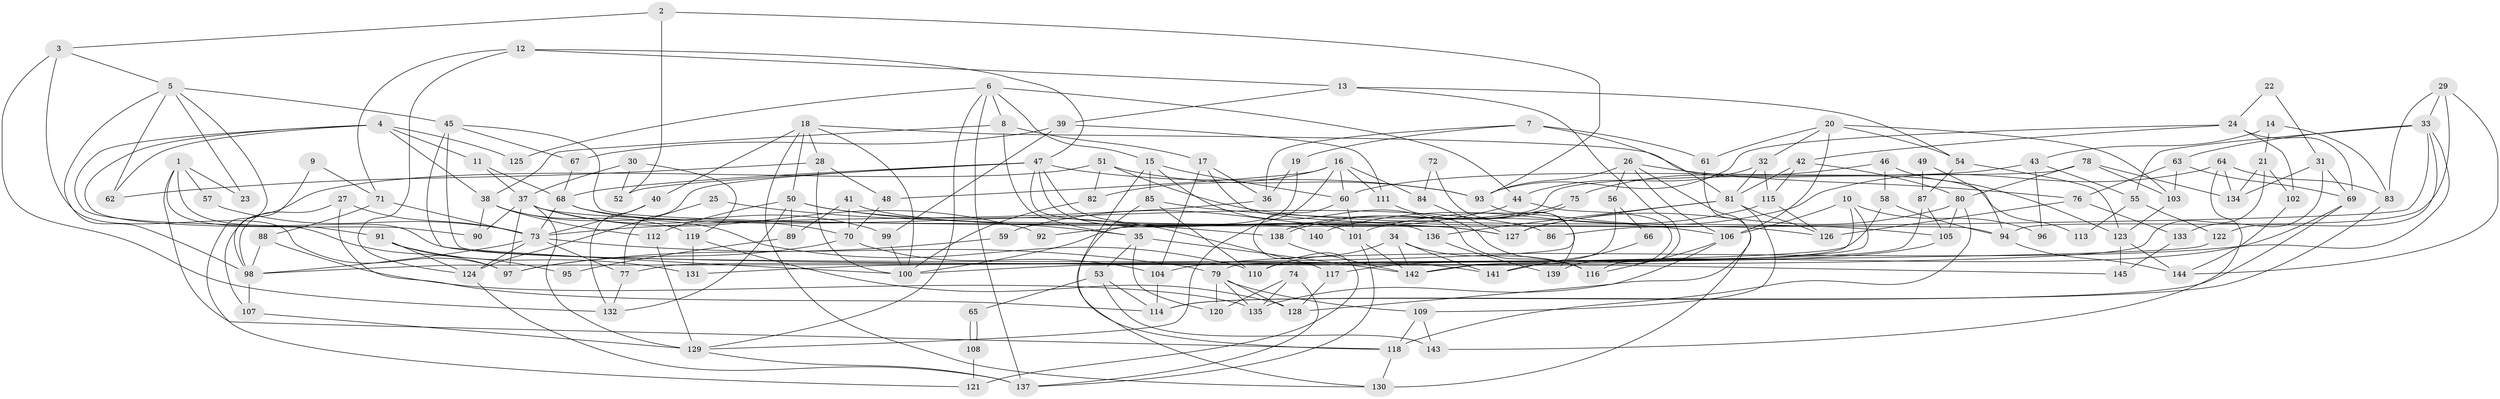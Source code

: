 // Generated by graph-tools (version 1.1) at 2025/51/03/09/25 04:51:06]
// undirected, 145 vertices, 290 edges
graph export_dot {
graph [start="1"]
  node [color=gray90,style=filled];
  1;
  2;
  3;
  4;
  5;
  6;
  7;
  8;
  9;
  10;
  11;
  12;
  13;
  14;
  15;
  16;
  17;
  18;
  19;
  20;
  21;
  22;
  23;
  24;
  25;
  26;
  27;
  28;
  29;
  30;
  31;
  32;
  33;
  34;
  35;
  36;
  37;
  38;
  39;
  40;
  41;
  42;
  43;
  44;
  45;
  46;
  47;
  48;
  49;
  50;
  51;
  52;
  53;
  54;
  55;
  56;
  57;
  58;
  59;
  60;
  61;
  62;
  63;
  64;
  65;
  66;
  67;
  68;
  69;
  70;
  71;
  72;
  73;
  74;
  75;
  76;
  77;
  78;
  79;
  80;
  81;
  82;
  83;
  84;
  85;
  86;
  87;
  88;
  89;
  90;
  91;
  92;
  93;
  94;
  95;
  96;
  97;
  98;
  99;
  100;
  101;
  102;
  103;
  104;
  105;
  106;
  107;
  108;
  109;
  110;
  111;
  112;
  113;
  114;
  115;
  116;
  117;
  118;
  119;
  120;
  121;
  122;
  123;
  124;
  125;
  126;
  127;
  128;
  129;
  130;
  131;
  132;
  133;
  134;
  135;
  136;
  137;
  138;
  139;
  140;
  141;
  142;
  143;
  144;
  145;
  1 -- 118;
  1 -- 141;
  1 -- 23;
  1 -- 57;
  1 -- 91;
  2 -- 93;
  2 -- 52;
  2 -- 3;
  3 -- 5;
  3 -- 97;
  3 -- 132;
  4 -- 90;
  4 -- 97;
  4 -- 11;
  4 -- 38;
  4 -- 62;
  4 -- 125;
  5 -- 98;
  5 -- 45;
  5 -- 23;
  5 -- 62;
  5 -- 121;
  6 -- 129;
  6 -- 15;
  6 -- 8;
  6 -- 44;
  6 -- 125;
  6 -- 137;
  7 -- 81;
  7 -- 36;
  7 -- 19;
  7 -- 61;
  8 -- 35;
  8 -- 17;
  8 -- 38;
  9 -- 71;
  9 -- 98;
  10 -- 142;
  10 -- 106;
  10 -- 79;
  10 -- 96;
  11 -- 68;
  11 -- 37;
  12 -- 124;
  12 -- 47;
  12 -- 13;
  12 -- 71;
  13 -- 116;
  13 -- 39;
  13 -- 54;
  14 -- 21;
  14 -- 83;
  14 -- 43;
  15 -- 118;
  15 -- 116;
  15 -- 60;
  15 -- 85;
  16 -- 129;
  16 -- 60;
  16 -- 48;
  16 -- 82;
  16 -- 84;
  16 -- 111;
  17 -- 104;
  17 -- 36;
  17 -- 126;
  18 -- 100;
  18 -- 28;
  18 -- 40;
  18 -- 50;
  18 -- 113;
  18 -- 130;
  19 -- 100;
  19 -- 36;
  20 -- 103;
  20 -- 32;
  20 -- 54;
  20 -- 61;
  20 -- 106;
  21 -- 134;
  21 -- 77;
  21 -- 102;
  22 -- 24;
  22 -- 31;
  24 -- 93;
  24 -- 42;
  24 -- 69;
  24 -- 102;
  25 -- 35;
  25 -- 124;
  26 -- 130;
  26 -- 106;
  26 -- 56;
  26 -- 76;
  26 -- 93;
  27 -- 98;
  27 -- 73;
  27 -- 114;
  28 -- 62;
  28 -- 100;
  28 -- 48;
  29 -- 83;
  29 -- 144;
  29 -- 33;
  29 -- 94;
  30 -- 119;
  30 -- 37;
  30 -- 52;
  31 -- 133;
  31 -- 69;
  31 -- 134;
  32 -- 81;
  32 -- 115;
  32 -- 44;
  33 -- 122;
  33 -- 55;
  33 -- 63;
  33 -- 86;
  33 -- 104;
  34 -- 142;
  34 -- 110;
  34 -- 116;
  34 -- 141;
  35 -- 120;
  35 -- 142;
  35 -- 53;
  36 -- 73;
  37 -- 97;
  37 -- 70;
  37 -- 90;
  37 -- 92;
  37 -- 127;
  37 -- 129;
  38 -- 90;
  38 -- 110;
  38 -- 112;
  38 -- 119;
  39 -- 99;
  39 -- 67;
  39 -- 111;
  40 -- 73;
  40 -- 132;
  41 -- 127;
  41 -- 70;
  41 -- 89;
  42 -- 81;
  42 -- 80;
  42 -- 115;
  43 -- 60;
  43 -- 55;
  43 -- 96;
  44 -- 59;
  44 -- 139;
  45 -- 94;
  45 -- 67;
  45 -- 100;
  45 -- 145;
  46 -- 123;
  46 -- 58;
  46 -- 75;
  47 -- 77;
  47 -- 93;
  47 -- 52;
  47 -- 68;
  47 -- 101;
  47 -- 136;
  47 -- 140;
  48 -- 70;
  49 -- 94;
  49 -- 87;
  50 -- 132;
  50 -- 89;
  50 -- 112;
  50 -- 117;
  50 -- 138;
  51 -- 107;
  51 -- 105;
  51 -- 82;
  51 -- 93;
  53 -- 114;
  53 -- 65;
  53 -- 143;
  54 -- 87;
  54 -- 123;
  55 -- 113;
  55 -- 122;
  56 -- 142;
  56 -- 66;
  57 -- 73;
  58 -- 100;
  58 -- 94;
  59 -- 97;
  60 -- 101;
  60 -- 121;
  61 -- 135;
  63 -- 69;
  63 -- 76;
  63 -- 103;
  64 -- 101;
  64 -- 143;
  64 -- 83;
  64 -- 134;
  65 -- 108;
  65 -- 108;
  66 -- 141;
  67 -- 68;
  68 -- 73;
  68 -- 86;
  68 -- 99;
  69 -- 114;
  69 -- 141;
  70 -- 97;
  70 -- 104;
  71 -- 73;
  71 -- 88;
  72 -- 84;
  72 -- 139;
  73 -- 98;
  73 -- 77;
  73 -- 79;
  73 -- 124;
  74 -- 137;
  74 -- 135;
  74 -- 120;
  75 -- 138;
  75 -- 138;
  76 -- 126;
  76 -- 133;
  77 -- 132;
  78 -- 80;
  78 -- 134;
  78 -- 92;
  78 -- 103;
  79 -- 109;
  79 -- 120;
  79 -- 128;
  79 -- 135;
  80 -- 105;
  80 -- 118;
  80 -- 127;
  81 -- 126;
  81 -- 127;
  81 -- 109;
  81 -- 136;
  82 -- 100;
  83 -- 114;
  84 -- 127;
  85 -- 106;
  85 -- 110;
  85 -- 130;
  87 -- 110;
  87 -- 105;
  88 -- 135;
  88 -- 98;
  89 -- 95;
  91 -- 124;
  91 -- 95;
  91 -- 131;
  93 -- 98;
  94 -- 144;
  98 -- 107;
  99 -- 100;
  101 -- 137;
  101 -- 142;
  102 -- 144;
  103 -- 123;
  104 -- 114;
  105 -- 117;
  106 -- 116;
  106 -- 128;
  107 -- 129;
  108 -- 121;
  109 -- 118;
  109 -- 143;
  111 -- 116;
  112 -- 129;
  115 -- 126;
  115 -- 140;
  117 -- 128;
  118 -- 130;
  119 -- 128;
  119 -- 131;
  122 -- 131;
  123 -- 144;
  123 -- 145;
  124 -- 137;
  129 -- 137;
  133 -- 145;
  136 -- 139;
  138 -- 142;
}
